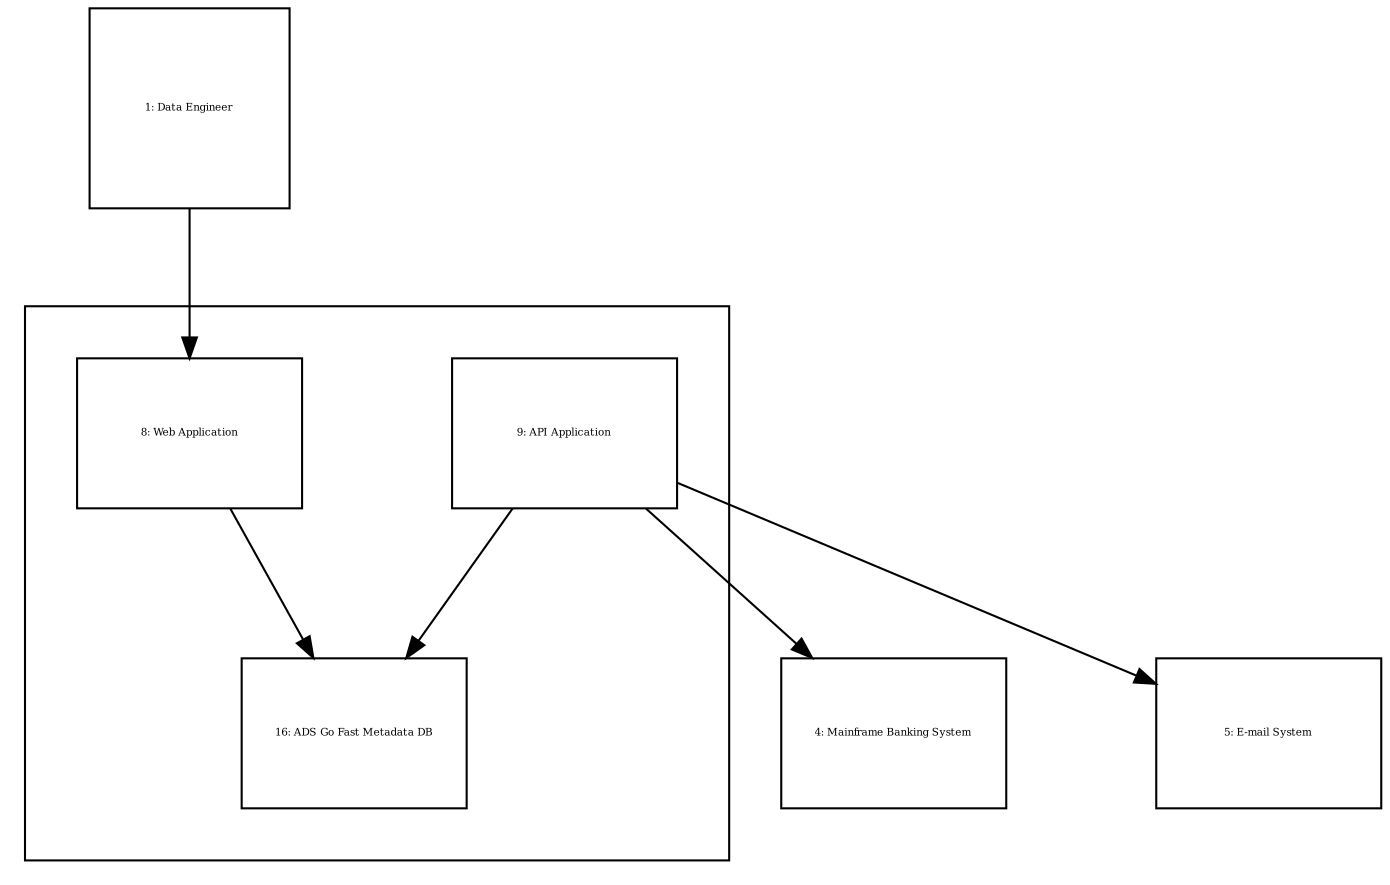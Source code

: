 digraph {
  compound=true
  graph [splines=polyline,rankdir=TB,ranksep=1.0,nodesep=1.0,fontsize=5]
  node [shape=box,fontsize=5]
  edge []

  subgraph cluster_7 {
    margin=25
    16 [width=1.500000,height=1.000000,fixedsize=true,id=16,label="16: ADS Go Fast Metadata DB"]
    8 [width=1.500000,height=1.000000,fixedsize=true,id=8,label="8: Web Application"]
    9 [width=1.500000,height=1.000000,fixedsize=true,id=9,label="9: API Application"]
  }
  1 [width=1.333333,height=1.333333,fixedsize=true,id=1,label="1: Data Engineer"]
  4 [width=1.500000,height=1.000000,fixedsize=true,id=4,label="4: Mainframe Banking System"]
  5 [width=1.500000,height=1.000000,fixedsize=true,id=5,label="5: E-mail System"]

  9 -> 16 [id=43]
  8 -> 16 [id=32]
  9 -> 4 [id=45]
  1 -> 8 [id=31]
  9 -> 5 [id=48]
}